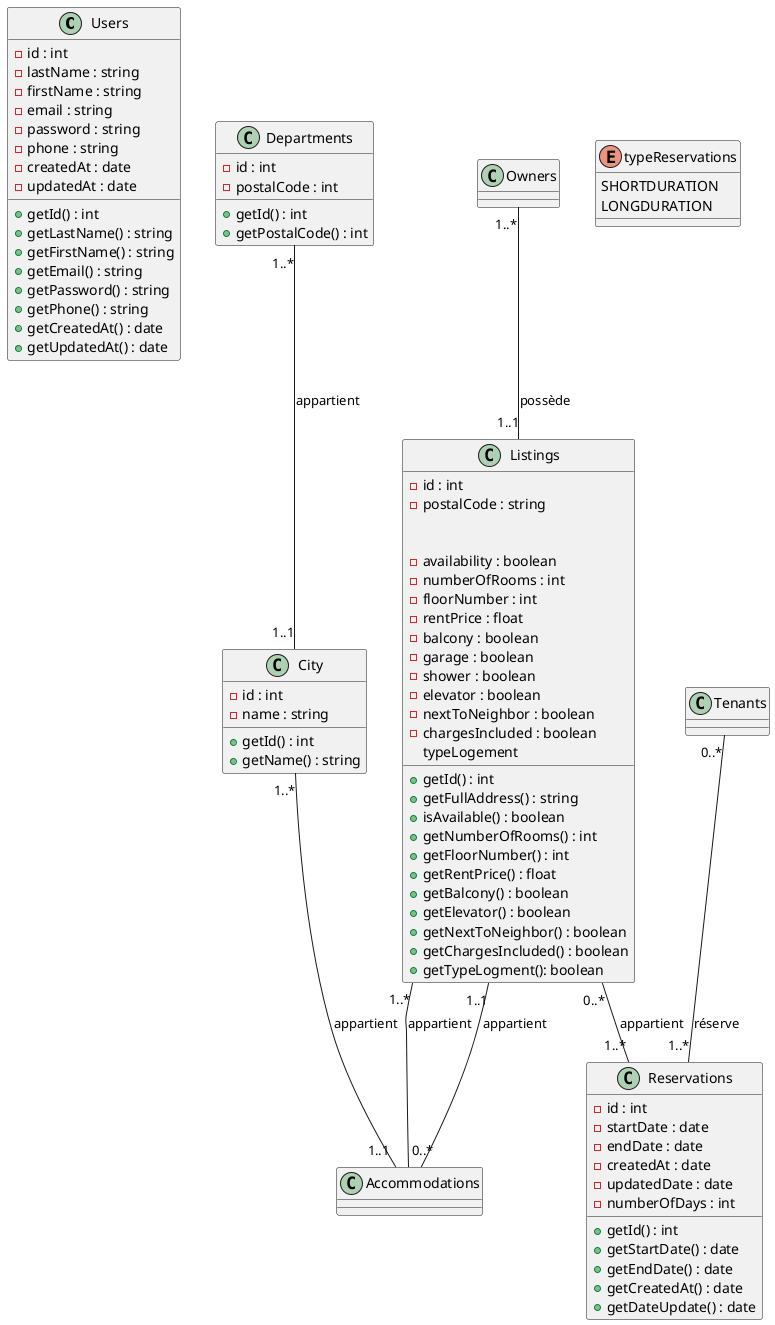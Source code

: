 @startuml DIAGRAMMECLASS

  class Users {
  - id : int
  - lastName : string
  - firstName : string
  - email : string
  - password : string
  - phone : string
  - createdAt : date
  - updatedAt : date


  + getId() : int
  + getLastName() : string
  + getFirstName() : string
  + getEmail() : string
  + getPassword() : string
  + getPhone() : string
  + getCreatedAt() : date
  + getUpdatedAt() : date

}

class Reservations {
  - id : int
  - startDate : date
  - endDate : date
  - createdAt : date
  - updatedDate : date
  - numberOfDays : int

  + getId() : int
  + getStartDate() : date
  + getEndDate() : date
  + getCreatedAt() : date
  + getDateUpdate() : date
}

enum typeReservations {
  SHORTDURATION
  LONGDURATION
}

class Listings {
 - id : int
  - postalCode : string
  
  
  - availability : boolean
  - numberOfRooms : int
  - floorNumber : int
  - rentPrice : float
  - balcony : boolean
  - garage : boolean
  - shower : boolean
  - elevator : boolean
  - nextToNeighbor : boolean
  - chargesIncluded : boolean
  typeLogement
  + getId() : int
  + getFullAddress() : string
  + isAvailable() : boolean
  + getNumberOfRooms() : int
  + getFloorNumber() : int
  + getRentPrice() : float
  + getBalcony() : boolean
  + getElevator() : boolean
  + getNextToNeighbor() : boolean
  + getChargesIncluded() : boolean
 + getTypeLogment(): boolean
 }
 


class Departments {
    - id : int
    - postalCode : int

    + getId() : int
    + getPostalCode() : int
}
class City {
    - id : int
    - name : string

    + getId() : int
    + getName() : string
}
Tenants"0..*" -- "1..*"Reservations: réserve
Owners"1..*" -- "1..1"Listings: possède
Listings"0..*" -- "1..*"Reservations: appartient
Listings"1..*" -- "0..*"Accommodations: appartient
Listings"1..1" -- Accommodations: appartient
Departments"1..*" -- "1..1"City: appartient
City"1..*" -- "1..1"Accommodations: appartient
    
@enduml